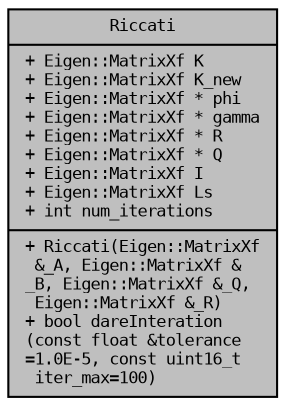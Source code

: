 digraph "Riccati"
{
 // LATEX_PDF_SIZE
  bgcolor="transparent";
  edge [fontname="DejaVuSansMono",fontsize="8",labelfontname="DejaVuSansMono",labelfontsize="8"];
  node [fontname="DejaVuSansMono",fontsize="8",shape=record];
  Node1 [label="{Riccati\n|+ Eigen::MatrixXf K\l+ Eigen::MatrixXf K_new\l+ Eigen::MatrixXf * phi\l+ Eigen::MatrixXf * gamma\l+ Eigen::MatrixXf * R\l+ Eigen::MatrixXf * Q\l+ Eigen::MatrixXf I\l+ Eigen::MatrixXf Ls\l+ int num_iterations\l|+  Riccati(Eigen::MatrixXf\l &_A, Eigen::MatrixXf &\l_B, Eigen::MatrixXf &_Q,\l Eigen::MatrixXf &_R)\l+ bool dareInteration\l(const float &tolerance\l=1.0E-5, const uint16_t\l iter_max=100)\l}",height=0.2,width=0.4,color="black", fillcolor="grey75", style="filled", fontcolor="black",tooltip=" "];
}
